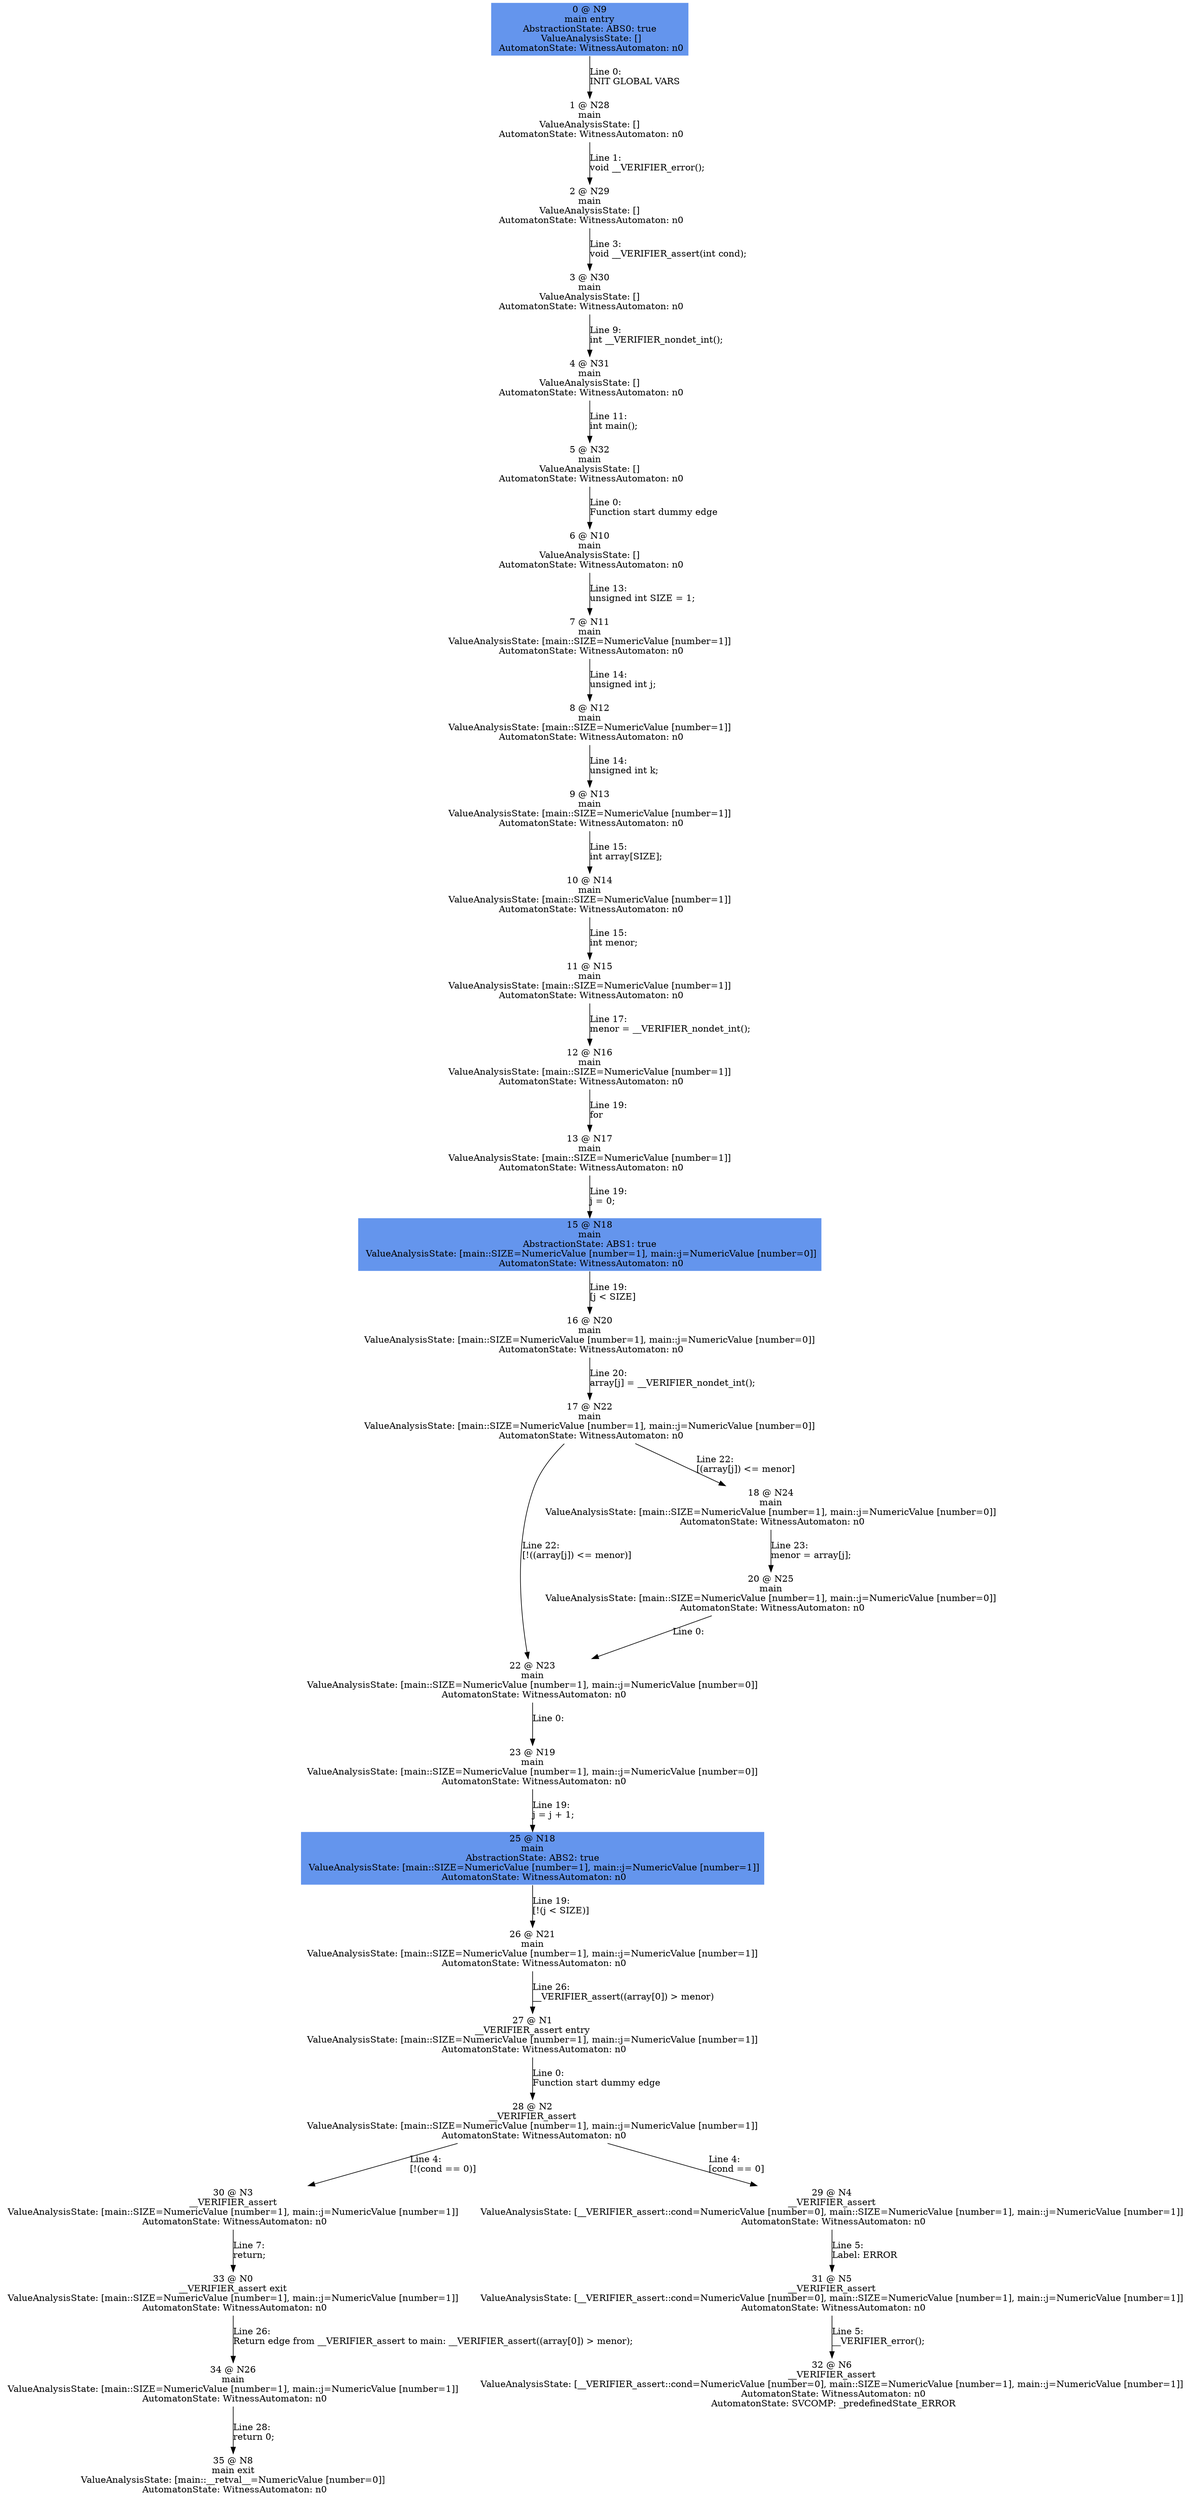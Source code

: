 digraph ARG {
node [style="filled" shape="box" color="white"]
0 [fillcolor="cornflowerblue" label="0 @ N9\nmain entry\nAbstractionState: ABS0: true\n ValueAnalysisState: []\n AutomatonState: WitnessAutomaton: n0\n" id="0"]
1 [label="1 @ N28\nmain\nValueAnalysisState: []\n AutomatonState: WitnessAutomaton: n0\n" id="1"]
2 [label="2 @ N29\nmain\nValueAnalysisState: []\n AutomatonState: WitnessAutomaton: n0\n" id="2"]
3 [label="3 @ N30\nmain\nValueAnalysisState: []\n AutomatonState: WitnessAutomaton: n0\n" id="3"]
4 [label="4 @ N31\nmain\nValueAnalysisState: []\n AutomatonState: WitnessAutomaton: n0\n" id="4"]
5 [label="5 @ N32\nmain\nValueAnalysisState: []\n AutomatonState: WitnessAutomaton: n0\n" id="5"]
6 [label="6 @ N10\nmain\nValueAnalysisState: []\n AutomatonState: WitnessAutomaton: n0\n" id="6"]
7 [label="7 @ N11\nmain\nValueAnalysisState: [main::SIZE=NumericValue [number=1]]\n AutomatonState: WitnessAutomaton: n0\n" id="7"]
8 [label="8 @ N12\nmain\nValueAnalysisState: [main::SIZE=NumericValue [number=1]]\n AutomatonState: WitnessAutomaton: n0\n" id="8"]
9 [label="9 @ N13\nmain\nValueAnalysisState: [main::SIZE=NumericValue [number=1]]\n AutomatonState: WitnessAutomaton: n0\n" id="9"]
10 [label="10 @ N14\nmain\nValueAnalysisState: [main::SIZE=NumericValue [number=1]]\n AutomatonState: WitnessAutomaton: n0\n" id="10"]
11 [label="11 @ N15\nmain\nValueAnalysisState: [main::SIZE=NumericValue [number=1]]\n AutomatonState: WitnessAutomaton: n0\n" id="11"]
12 [label="12 @ N16\nmain\nValueAnalysisState: [main::SIZE=NumericValue [number=1]]\n AutomatonState: WitnessAutomaton: n0\n" id="12"]
13 [label="13 @ N17\nmain\nValueAnalysisState: [main::SIZE=NumericValue [number=1]]\n AutomatonState: WitnessAutomaton: n0\n" id="13"]
15 [fillcolor="cornflowerblue" label="15 @ N18\nmain\nAbstractionState: ABS1: true\n ValueAnalysisState: [main::SIZE=NumericValue [number=1], main::j=NumericValue [number=0]]\n AutomatonState: WitnessAutomaton: n0\n" id="15"]
16 [label="16 @ N20\nmain\nValueAnalysisState: [main::SIZE=NumericValue [number=1], main::j=NumericValue [number=0]]\n AutomatonState: WitnessAutomaton: n0\n" id="16"]
17 [label="17 @ N22\nmain\nValueAnalysisState: [main::SIZE=NumericValue [number=1], main::j=NumericValue [number=0]]\n AutomatonState: WitnessAutomaton: n0\n" id="17"]
22 [label="22 @ N23\nmain\nValueAnalysisState: [main::SIZE=NumericValue [number=1], main::j=NumericValue [number=0]]\n AutomatonState: WitnessAutomaton: n0\n" id="22"]
23 [label="23 @ N19\nmain\nValueAnalysisState: [main::SIZE=NumericValue [number=1], main::j=NumericValue [number=0]]\n AutomatonState: WitnessAutomaton: n0\n" id="23"]
25 [fillcolor="cornflowerblue" label="25 @ N18\nmain\nAbstractionState: ABS2: true\n ValueAnalysisState: [main::SIZE=NumericValue [number=1], main::j=NumericValue [number=1]]\n AutomatonState: WitnessAutomaton: n0\n" id="25"]
26 [label="26 @ N21\nmain\nValueAnalysisState: [main::SIZE=NumericValue [number=1], main::j=NumericValue [number=1]]\n AutomatonState: WitnessAutomaton: n0\n" id="26"]
27 [label="27 @ N1\n__VERIFIER_assert entry\nValueAnalysisState: [main::SIZE=NumericValue [number=1], main::j=NumericValue [number=1]]\n AutomatonState: WitnessAutomaton: n0\n" id="27"]
28 [label="28 @ N2\n__VERIFIER_assert\nValueAnalysisState: [main::SIZE=NumericValue [number=1], main::j=NumericValue [number=1]]\n AutomatonState: WitnessAutomaton: n0\n" id="28"]
30 [label="30 @ N3\n__VERIFIER_assert\nValueAnalysisState: [main::SIZE=NumericValue [number=1], main::j=NumericValue [number=1]]\n AutomatonState: WitnessAutomaton: n0\n" id="30"]
33 [label="33 @ N0\n__VERIFIER_assert exit\nValueAnalysisState: [main::SIZE=NumericValue [number=1], main::j=NumericValue [number=1]]\n AutomatonState: WitnessAutomaton: n0\n" id="33"]
34 [label="34 @ N26\nmain\nValueAnalysisState: [main::SIZE=NumericValue [number=1], main::j=NumericValue [number=1]]\n AutomatonState: WitnessAutomaton: n0\n" id="34"]
35 [label="35 @ N8\nmain exit\nValueAnalysisState: [main::__retval__=NumericValue [number=0]]\n AutomatonState: WitnessAutomaton: n0\n" id="35"]
29 [label="29 @ N4\n__VERIFIER_assert\nValueAnalysisState: [__VERIFIER_assert::cond=NumericValue [number=0], main::SIZE=NumericValue [number=1], main::j=NumericValue [number=1]]\n AutomatonState: WitnessAutomaton: n0\n" id="29"]
31 [label="31 @ N5\n__VERIFIER_assert\nValueAnalysisState: [__VERIFIER_assert::cond=NumericValue [number=0], main::SIZE=NumericValue [number=1], main::j=NumericValue [number=1]]\n AutomatonState: WitnessAutomaton: n0\n" id="31"]
32 [label="32 @ N6\n__VERIFIER_assert\nValueAnalysisState: [__VERIFIER_assert::cond=NumericValue [number=0], main::SIZE=NumericValue [number=1], main::j=NumericValue [number=1]]\n AutomatonState: WitnessAutomaton: n0\n AutomatonState: SVCOMP: _predefinedState_ERROR\n" id="32"]
18 [label="18 @ N24\nmain\nValueAnalysisState: [main::SIZE=NumericValue [number=1], main::j=NumericValue [number=0]]\n AutomatonState: WitnessAutomaton: n0\n" id="18"]
20 [label="20 @ N25\nmain\nValueAnalysisState: [main::SIZE=NumericValue [number=1], main::j=NumericValue [number=0]]\n AutomatonState: WitnessAutomaton: n0\n" id="20"]
0 -> 1 [label="Line 0: \lINIT GLOBAL VARS\l" id="0 -> 1"]
1 -> 2 [label="Line 1: \lvoid __VERIFIER_error();\l" id="1 -> 2"]
2 -> 3 [label="Line 3: \lvoid __VERIFIER_assert(int cond);\l" id="2 -> 3"]
3 -> 4 [label="Line 9: \lint __VERIFIER_nondet_int();\l" id="3 -> 4"]
4 -> 5 [label="Line 11: \lint main();\l" id="4 -> 5"]
5 -> 6 [label="Line 0: \lFunction start dummy edge\l" id="5 -> 6"]
6 -> 7 [label="Line 13: \lunsigned int SIZE = 1;\l" id="6 -> 7"]
7 -> 8 [label="Line 14: \lunsigned int j;\l" id="7 -> 8"]
8 -> 9 [label="Line 14: \lunsigned int k;\l" id="8 -> 9"]
9 -> 10 [label="Line 15: \lint array[SIZE];\l" id="9 -> 10"]
10 -> 11 [label="Line 15: \lint menor;\l" id="10 -> 11"]
11 -> 12 [label="Line 17: \lmenor = __VERIFIER_nondet_int();\l" id="11 -> 12"]
12 -> 13 [label="Line 19: \lfor\l" id="12 -> 13"]
13 -> 15 [label="Line 19: \lj = 0;\l" id="13 -> 15"]
15 -> 16 [label="Line 19: \l[j < SIZE]\l" id="15 -> 16"]
16 -> 17 [label="Line 20: \larray[j] = __VERIFIER_nondet_int();\l" id="16 -> 17"]
17 -> 18 [label="Line 22: \l[(array[j]) <= menor]\l" id="17 -> 18"]
17 -> 22 [label="Line 22: \l[!((array[j]) <= menor)]\l" id="17 -> 22"]
22 -> 23 [label="Line 0: \l\l" id="22 -> 23"]
23 -> 25 [label="Line 19: \lj = j + 1;\l" id="23 -> 25"]
25 -> 26 [label="Line 19: \l[!(j < SIZE)]\l" id="25 -> 26"]
26 -> 27 [label="Line 26: \l__VERIFIER_assert((array[0]) > menor)\l" id="26 -> 27"]
27 -> 28 [label="Line 0: \lFunction start dummy edge\l" id="27 -> 28"]
28 -> 29 [label="Line 4: \l[cond == 0]\l" id="28 -> 29"]
28 -> 30 [label="Line 4: \l[!(cond == 0)]\l" id="28 -> 30"]
30 -> 33 [label="Line 7: \lreturn;\l" id="30 -> 33"]
33 -> 34 [label="Line 26: \lReturn edge from __VERIFIER_assert to main: __VERIFIER_assert((array[0]) > menor);\l" id="33 -> 34"]
34 -> 35 [label="Line 28: \lreturn 0;\l" id="34 -> 35"]
29 -> 31 [label="Line 5: \lLabel: ERROR\l" id="29 -> 31"]
31 -> 32 [label="Line 5: \l__VERIFIER_error();\l" id="31 -> 32"]
18 -> 20 [label="Line 23: \lmenor = array[j];\l" id="18 -> 20"]
20 -> 22 [label="Line 0: \l\l" id="20 -> 22"]
}
